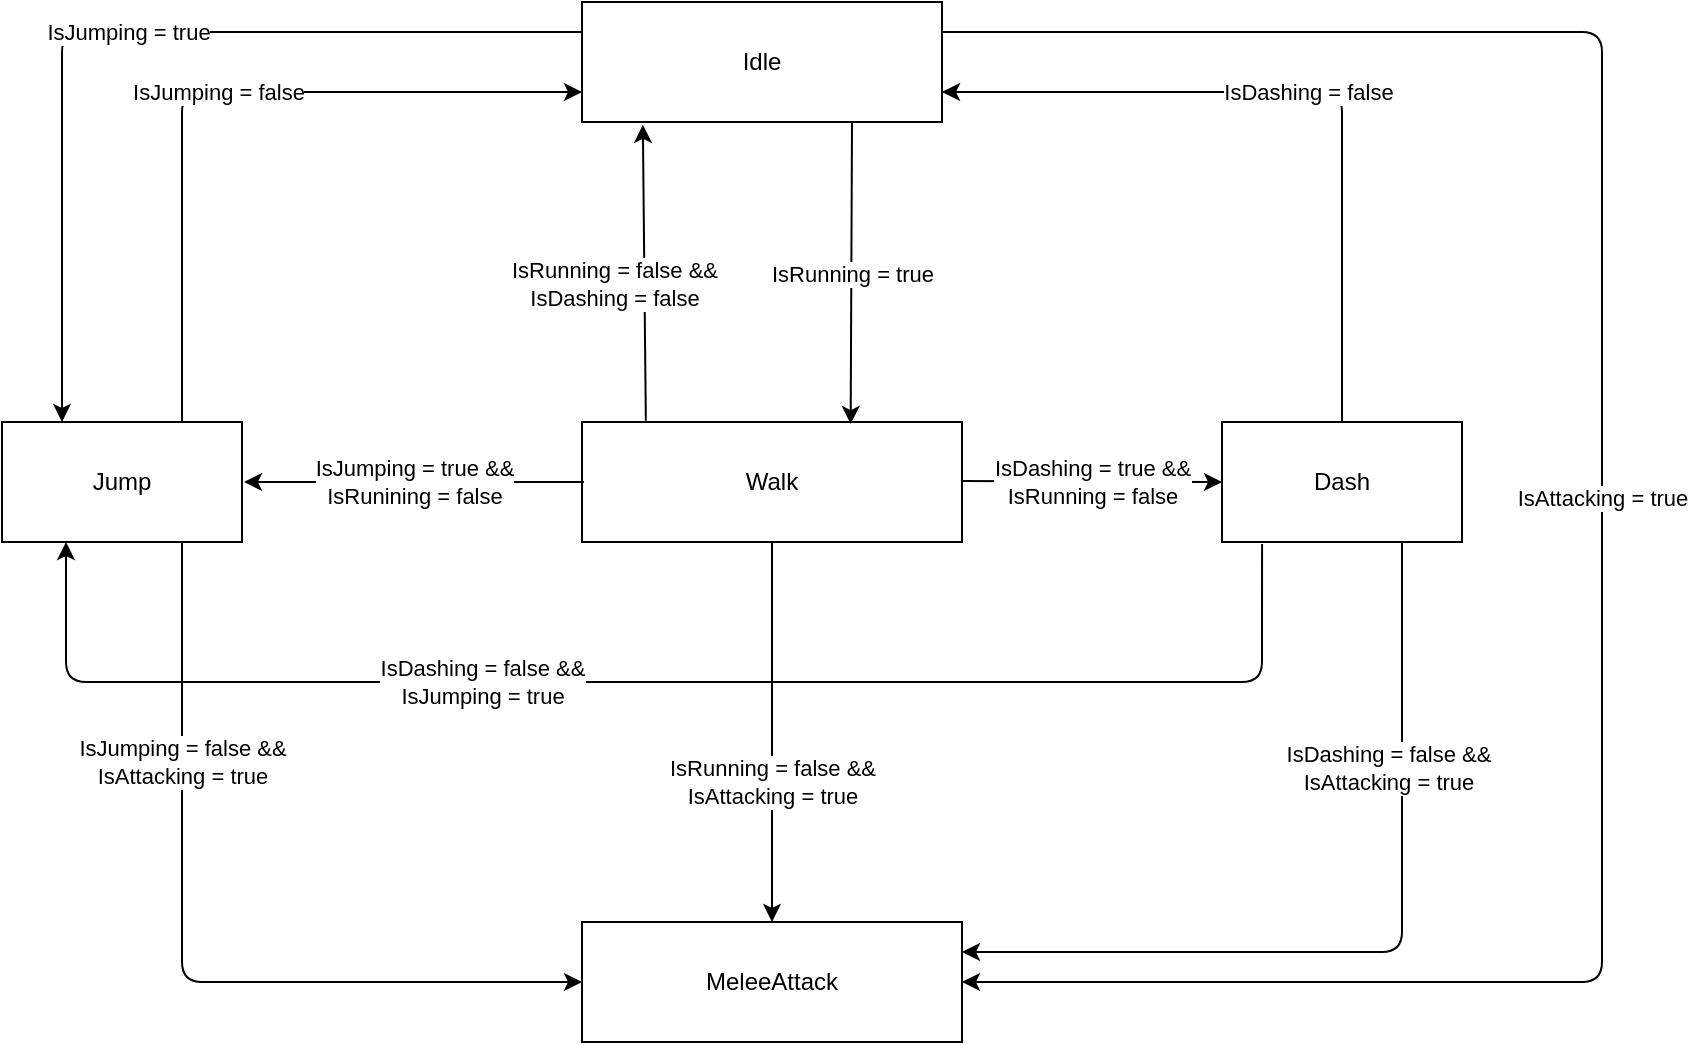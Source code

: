 <mxfile version="13.6.6" type="device"><diagram id="6fvc4ugCQM2o99KZHZgD" name="Page-1"><mxGraphModel dx="1038" dy="556" grid="1" gridSize="10" guides="1" tooltips="1" connect="1" arrows="1" fold="1" page="1" pageScale="1" pageWidth="850" pageHeight="1100" math="0" shadow="0"><root><mxCell id="0"/><mxCell id="1" parent="0"/><mxCell id="vhhaj6t1j0Wtq6ZK8uhF-5" value="Walk" style="rounded=0;whiteSpace=wrap;html=1;" parent="1" vertex="1"><mxGeometry x="370" y="230" width="190" height="60" as="geometry"/></mxCell><mxCell id="vhhaj6t1j0Wtq6ZK8uhF-6" value="Idle" style="rounded=0;whiteSpace=wrap;html=1;" parent="1" vertex="1"><mxGeometry x="370" y="20" width="180" height="60" as="geometry"/></mxCell><mxCell id="vhhaj6t1j0Wtq6ZK8uhF-7" value="Jump" style="rounded=0;whiteSpace=wrap;html=1;" parent="1" vertex="1"><mxGeometry x="80" y="230" width="120" height="60" as="geometry"/></mxCell><mxCell id="6KJ7LfBORur9rh3zmP06-15" value="Dash" style="rounded=0;whiteSpace=wrap;html=1;" parent="1" vertex="1"><mxGeometry x="690" y="230" width="120" height="60" as="geometry"/></mxCell><mxCell id="LRJoxsjddBzaArd2Ah06-1" value="MeleeAttack" style="rounded=0;whiteSpace=wrap;html=1;" parent="1" vertex="1"><mxGeometry x="370" y="480" width="190" height="60" as="geometry"/></mxCell><mxCell id="LRJoxsjddBzaArd2Ah06-20" value="" style="endArrow=classic;html=1;entryX=0.169;entryY=1.023;entryDx=0;entryDy=0;entryPerimeter=0;exitX=0.168;exitY=-0.01;exitDx=0;exitDy=0;exitPerimeter=0;" parent="1" target="vhhaj6t1j0Wtq6ZK8uhF-6" edge="1" source="vhhaj6t1j0Wtq6ZK8uhF-5"><mxGeometry relative="1" as="geometry"><mxPoint x="415" y="230" as="sourcePoint"/><mxPoint x="470" y="220" as="targetPoint"/></mxGeometry></mxCell><mxCell id="LRJoxsjddBzaArd2Ah06-21" value="IsRunning = false &amp;amp;&amp;amp;&lt;br&gt;IsDashing = false&lt;br&gt;" style="edgeLabel;resizable=0;html=1;align=center;verticalAlign=middle;" parent="LRJoxsjddBzaArd2Ah06-20" connectable="0" vertex="1"><mxGeometry relative="1" as="geometry"><mxPoint x="-15" y="5" as="offset"/></mxGeometry></mxCell><mxCell id="LRJoxsjddBzaArd2Ah06-23" value="" style="endArrow=classic;html=1;exitX=0.75;exitY=1;exitDx=0;exitDy=0;entryX=0.707;entryY=0.017;entryDx=0;entryDy=0;entryPerimeter=0;" parent="1" source="vhhaj6t1j0Wtq6ZK8uhF-6" target="vhhaj6t1j0Wtq6ZK8uhF-5" edge="1"><mxGeometry relative="1" as="geometry"><mxPoint x="370" y="220" as="sourcePoint"/><mxPoint x="470" y="220" as="targetPoint"/></mxGeometry></mxCell><mxCell id="LRJoxsjddBzaArd2Ah06-24" value="IsRunning = true" style="edgeLabel;resizable=0;html=1;align=center;verticalAlign=middle;" parent="LRJoxsjddBzaArd2Ah06-23" connectable="0" vertex="1"><mxGeometry relative="1" as="geometry"/></mxCell><mxCell id="LRJoxsjddBzaArd2Ah06-25" value="" style="endArrow=classic;html=1;exitX=0;exitY=0.25;exitDx=0;exitDy=0;entryX=0.25;entryY=0;entryDx=0;entryDy=0;" parent="1" source="vhhaj6t1j0Wtq6ZK8uhF-6" target="vhhaj6t1j0Wtq6ZK8uhF-7" edge="1"><mxGeometry relative="1" as="geometry"><mxPoint x="370" y="220" as="sourcePoint"/><mxPoint x="470" y="220" as="targetPoint"/><Array as="points"><mxPoint x="110" y="35"/></Array></mxGeometry></mxCell><mxCell id="LRJoxsjddBzaArd2Ah06-26" value="IsJumping = true" style="edgeLabel;resizable=0;html=1;align=center;verticalAlign=middle;" parent="LRJoxsjddBzaArd2Ah06-25" connectable="0" vertex="1"><mxGeometry relative="1" as="geometry"/></mxCell><mxCell id="LRJoxsjddBzaArd2Ah06-27" value="" style="endArrow=classic;html=1;exitX=0.75;exitY=0;exitDx=0;exitDy=0;entryX=0;entryY=0.75;entryDx=0;entryDy=0;" parent="1" source="vhhaj6t1j0Wtq6ZK8uhF-7" target="vhhaj6t1j0Wtq6ZK8uhF-6" edge="1"><mxGeometry relative="1" as="geometry"><mxPoint x="370" y="220" as="sourcePoint"/><mxPoint x="470" y="220" as="targetPoint"/><Array as="points"><mxPoint x="170" y="65"/></Array></mxGeometry></mxCell><mxCell id="LRJoxsjddBzaArd2Ah06-28" value="IsJumping = false" style="edgeLabel;resizable=0;html=1;align=center;verticalAlign=middle;" parent="LRJoxsjddBzaArd2Ah06-27" connectable="0" vertex="1"><mxGeometry relative="1" as="geometry"/></mxCell><mxCell id="LRJoxsjddBzaArd2Ah06-29" value="" style="endArrow=classic;html=1;entryX=0;entryY=0.5;entryDx=0;entryDy=0;" parent="1" edge="1" target="6KJ7LfBORur9rh3zmP06-15"><mxGeometry relative="1" as="geometry"><mxPoint x="560" y="259.5" as="sourcePoint"/><mxPoint x="660" y="259.5" as="targetPoint"/></mxGeometry></mxCell><mxCell id="LRJoxsjddBzaArd2Ah06-30" value="IsDashing = true &amp;amp;&amp;amp;&lt;br&gt;IsRunning = false" style="edgeLabel;resizable=0;html=1;align=center;verticalAlign=middle;" parent="LRJoxsjddBzaArd2Ah06-29" connectable="0" vertex="1"><mxGeometry relative="1" as="geometry"/></mxCell><mxCell id="LRJoxsjddBzaArd2Ah06-31" value="" style="endArrow=classic;html=1;exitX=0.5;exitY=0;exitDx=0;exitDy=0;entryX=1;entryY=0.75;entryDx=0;entryDy=0;" parent="1" source="6KJ7LfBORur9rh3zmP06-15" target="vhhaj6t1j0Wtq6ZK8uhF-6" edge="1"><mxGeometry relative="1" as="geometry"><mxPoint x="370" y="220" as="sourcePoint"/><mxPoint x="470" y="220" as="targetPoint"/><Array as="points"><mxPoint x="750" y="65"/></Array></mxGeometry></mxCell><mxCell id="LRJoxsjddBzaArd2Ah06-32" value="IsDashing = false" style="edgeLabel;resizable=0;html=1;align=center;verticalAlign=middle;" parent="LRJoxsjddBzaArd2Ah06-31" connectable="0" vertex="1"><mxGeometry relative="1" as="geometry"/></mxCell><mxCell id="LRJoxsjddBzaArd2Ah06-33" value="IsDashing = false &amp;amp;&amp;amp;&lt;br&gt;IsJumping = true" style="endArrow=classic;html=1;exitX=0.167;exitY=1.017;exitDx=0;exitDy=0;entryX=0.25;entryY=1;entryDx=0;entryDy=0;exitPerimeter=0;" parent="1" edge="1" source="6KJ7LfBORur9rh3zmP06-15"><mxGeometry x="0.246" relative="1" as="geometry"><mxPoint x="692" y="290" as="sourcePoint"/><mxPoint x="112" y="290" as="targetPoint"/><Array as="points"><mxPoint x="710" y="330"/><mxPoint x="710" y="360"/><mxPoint x="112" y="360"/><mxPoint x="112" y="330"/></Array><mxPoint as="offset"/></mxGeometry></mxCell><mxCell id="LRJoxsjddBzaArd2Ah06-37" value="" style="endArrow=classic;html=1;exitX=0;exitY=0.5;exitDx=0;exitDy=0;entryX=1;entryY=0.5;entryDx=0;entryDy=0;" parent="1" edge="1"><mxGeometry relative="1" as="geometry"><mxPoint x="371" y="260" as="sourcePoint"/><mxPoint x="201" y="260" as="targetPoint"/></mxGeometry></mxCell><mxCell id="LRJoxsjddBzaArd2Ah06-38" value="IsJumping = true &amp;amp;&amp;amp;&lt;br&gt;IsRunining = false" style="edgeLabel;resizable=0;html=1;align=center;verticalAlign=middle;" parent="LRJoxsjddBzaArd2Ah06-37" connectable="0" vertex="1"><mxGeometry relative="1" as="geometry"/></mxCell><mxCell id="LRJoxsjddBzaArd2Ah06-39" value="" style="endArrow=classic;html=1;exitX=0.75;exitY=1;exitDx=0;exitDy=0;entryX=0;entryY=0.5;entryDx=0;entryDy=0;" parent="1" source="vhhaj6t1j0Wtq6ZK8uhF-7" target="LRJoxsjddBzaArd2Ah06-1" edge="1"><mxGeometry relative="1" as="geometry"><mxPoint x="170" y="300" as="sourcePoint"/><mxPoint x="470" y="300" as="targetPoint"/><Array as="points"><mxPoint x="170" y="510"/></Array></mxGeometry></mxCell><mxCell id="LRJoxsjddBzaArd2Ah06-40" value="IsJumping = false &amp;amp;&amp;amp;&lt;br&gt;IsAttacking = true" style="edgeLabel;resizable=0;html=1;align=center;verticalAlign=middle;" parent="LRJoxsjddBzaArd2Ah06-39" connectable="0" vertex="1"><mxGeometry relative="1" as="geometry"><mxPoint y="-100.59" as="offset"/></mxGeometry></mxCell><mxCell id="LRJoxsjddBzaArd2Ah06-41" value="" style="endArrow=classic;html=1;exitX=1;exitY=0.25;exitDx=0;exitDy=0;entryX=1;entryY=0.5;entryDx=0;entryDy=0;" parent="1" source="vhhaj6t1j0Wtq6ZK8uhF-6" target="LRJoxsjddBzaArd2Ah06-1" edge="1"><mxGeometry relative="1" as="geometry"><mxPoint x="290" y="300" as="sourcePoint"/><mxPoint x="390" y="300" as="targetPoint"/><Array as="points"><mxPoint x="880" y="35"/><mxPoint x="880" y="240"/><mxPoint x="880" y="510"/></Array></mxGeometry></mxCell><mxCell id="LRJoxsjddBzaArd2Ah06-42" value="IsAttacking = true" style="edgeLabel;resizable=0;html=1;align=center;verticalAlign=middle;" parent="LRJoxsjddBzaArd2Ah06-41" connectable="0" vertex="1"><mxGeometry relative="1" as="geometry"/></mxCell><mxCell id="LRJoxsjddBzaArd2Ah06-43" value="" style="endArrow=classic;html=1;exitX=0.5;exitY=1;exitDx=0;exitDy=0;entryX=0.5;entryY=0;entryDx=0;entryDy=0;" parent="1" source="vhhaj6t1j0Wtq6ZK8uhF-5" target="LRJoxsjddBzaArd2Ah06-1" edge="1"><mxGeometry relative="1" as="geometry"><mxPoint x="290" y="300" as="sourcePoint"/><mxPoint x="460" y="476" as="targetPoint"/><Array as="points"/></mxGeometry></mxCell><mxCell id="LRJoxsjddBzaArd2Ah06-44" value="IsRunning = false &amp;amp;&amp;amp;&lt;br&gt;IsAttacking = true" style="edgeLabel;resizable=0;html=1;align=center;verticalAlign=middle;" parent="LRJoxsjddBzaArd2Ah06-43" connectable="0" vertex="1"><mxGeometry relative="1" as="geometry"><mxPoint y="25" as="offset"/></mxGeometry></mxCell><mxCell id="LRJoxsjddBzaArd2Ah06-45" value="" style="endArrow=classic;html=1;exitX=0.75;exitY=1;exitDx=0;exitDy=0;entryX=1;entryY=0.25;entryDx=0;entryDy=0;" parent="1" source="6KJ7LfBORur9rh3zmP06-15" target="LRJoxsjddBzaArd2Ah06-1" edge="1"><mxGeometry relative="1" as="geometry"><mxPoint x="290" y="300" as="sourcePoint"/><mxPoint x="390" y="300" as="targetPoint"/><Array as="points"><mxPoint x="780" y="495"/></Array></mxGeometry></mxCell><mxCell id="LRJoxsjddBzaArd2Ah06-46" value="IsDashing = false &amp;amp;&amp;amp;&lt;br&gt;IsAttacking = true" style="edgeLabel;resizable=0;html=1;align=center;verticalAlign=middle;" parent="LRJoxsjddBzaArd2Ah06-45" connectable="0" vertex="1"><mxGeometry relative="1" as="geometry"><mxPoint y="-92.35" as="offset"/></mxGeometry></mxCell></root></mxGraphModel></diagram></mxfile>